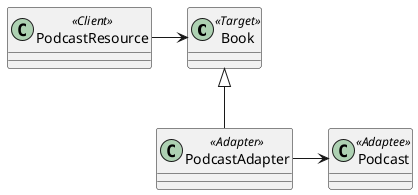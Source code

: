 @startuml

' class Book <<Target>> {

' }

' class AudiobookAdapter <<Adapter>> {

' }

' class Audiobook <<Adaptee>> {

' }

' class AudiobookResource <<Client>> {

' }

' Book <|-- AudiobookAdapter
' AudiobookAdapter -right-> Audiobook
' AudiobookResource -right-> Book

class Book <<Target>> {

}

class PodcastAdapter <<Adapter>> {

}

class Podcast <<Adaptee>> {

}

class PodcastResource <<Client>> {

}

Book <|-- PodcastAdapter
PodcastAdapter -right-> Podcast
PodcastResource -right-> Book

@enduml